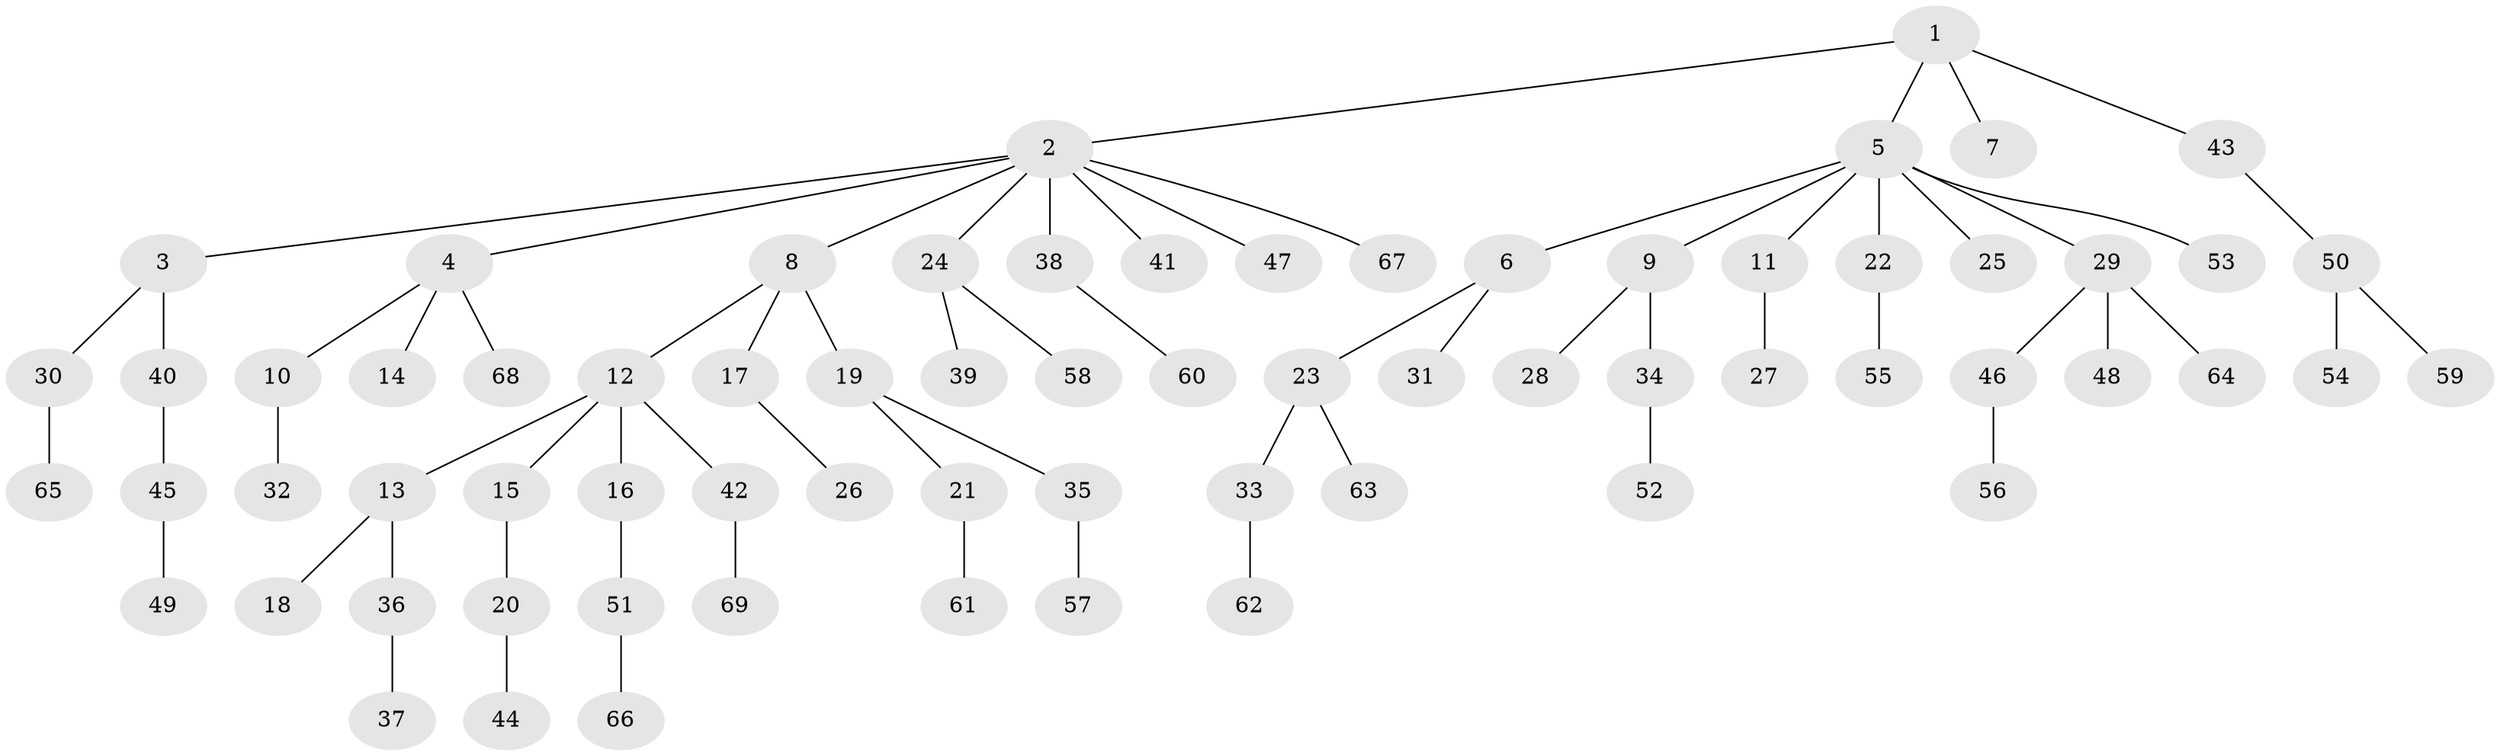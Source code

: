 // coarse degree distribution, {1: 0.75, 2: 0.15, 8: 0.05, 9: 0.05}
// Generated by graph-tools (version 1.1) at 2025/57/03/04/25 21:57:06]
// undirected, 69 vertices, 68 edges
graph export_dot {
graph [start="1"]
  node [color=gray90,style=filled];
  1;
  2;
  3;
  4;
  5;
  6;
  7;
  8;
  9;
  10;
  11;
  12;
  13;
  14;
  15;
  16;
  17;
  18;
  19;
  20;
  21;
  22;
  23;
  24;
  25;
  26;
  27;
  28;
  29;
  30;
  31;
  32;
  33;
  34;
  35;
  36;
  37;
  38;
  39;
  40;
  41;
  42;
  43;
  44;
  45;
  46;
  47;
  48;
  49;
  50;
  51;
  52;
  53;
  54;
  55;
  56;
  57;
  58;
  59;
  60;
  61;
  62;
  63;
  64;
  65;
  66;
  67;
  68;
  69;
  1 -- 2;
  1 -- 5;
  1 -- 7;
  1 -- 43;
  2 -- 3;
  2 -- 4;
  2 -- 8;
  2 -- 24;
  2 -- 38;
  2 -- 41;
  2 -- 47;
  2 -- 67;
  3 -- 30;
  3 -- 40;
  4 -- 10;
  4 -- 14;
  4 -- 68;
  5 -- 6;
  5 -- 9;
  5 -- 11;
  5 -- 22;
  5 -- 25;
  5 -- 29;
  5 -- 53;
  6 -- 23;
  6 -- 31;
  8 -- 12;
  8 -- 17;
  8 -- 19;
  9 -- 28;
  9 -- 34;
  10 -- 32;
  11 -- 27;
  12 -- 13;
  12 -- 15;
  12 -- 16;
  12 -- 42;
  13 -- 18;
  13 -- 36;
  15 -- 20;
  16 -- 51;
  17 -- 26;
  19 -- 21;
  19 -- 35;
  20 -- 44;
  21 -- 61;
  22 -- 55;
  23 -- 33;
  23 -- 63;
  24 -- 39;
  24 -- 58;
  29 -- 46;
  29 -- 48;
  29 -- 64;
  30 -- 65;
  33 -- 62;
  34 -- 52;
  35 -- 57;
  36 -- 37;
  38 -- 60;
  40 -- 45;
  42 -- 69;
  43 -- 50;
  45 -- 49;
  46 -- 56;
  50 -- 54;
  50 -- 59;
  51 -- 66;
}
